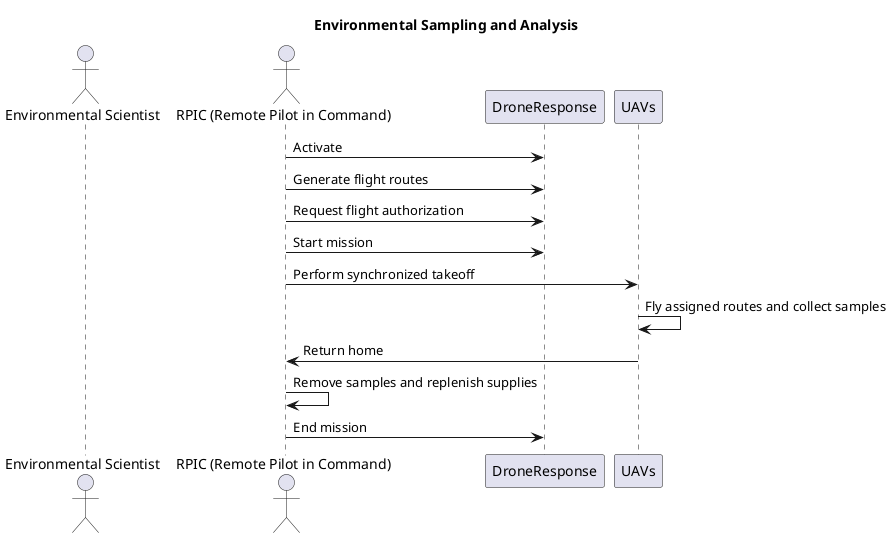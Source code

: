 @startuml
title "Environmental Sampling and Analysis"

actor "Environmental Scientist" as Scientist
actor "RPIC (Remote Pilot in Command)" as RPIC

RPIC -> DroneResponse: Activate
RPIC -> DroneResponse: Generate flight routes
RPIC -> DroneResponse: Request flight authorization
RPIC -> DroneResponse: Start mission
RPIC -> UAVs: Perform synchronized takeoff
UAVs -> UAVs: Fly assigned routes and collect samples
UAVs -> RPIC: Return home
RPIC -> RPIC: Remove samples and replenish supplies
RPIC -> DroneResponse: End mission

@enduml
